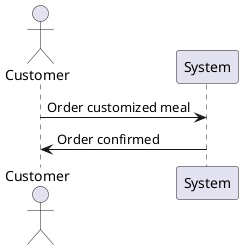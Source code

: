 @startuml
actor Customer
Customer -> System: Order customized meal
System -> Customer: Order confirmed
@enduml